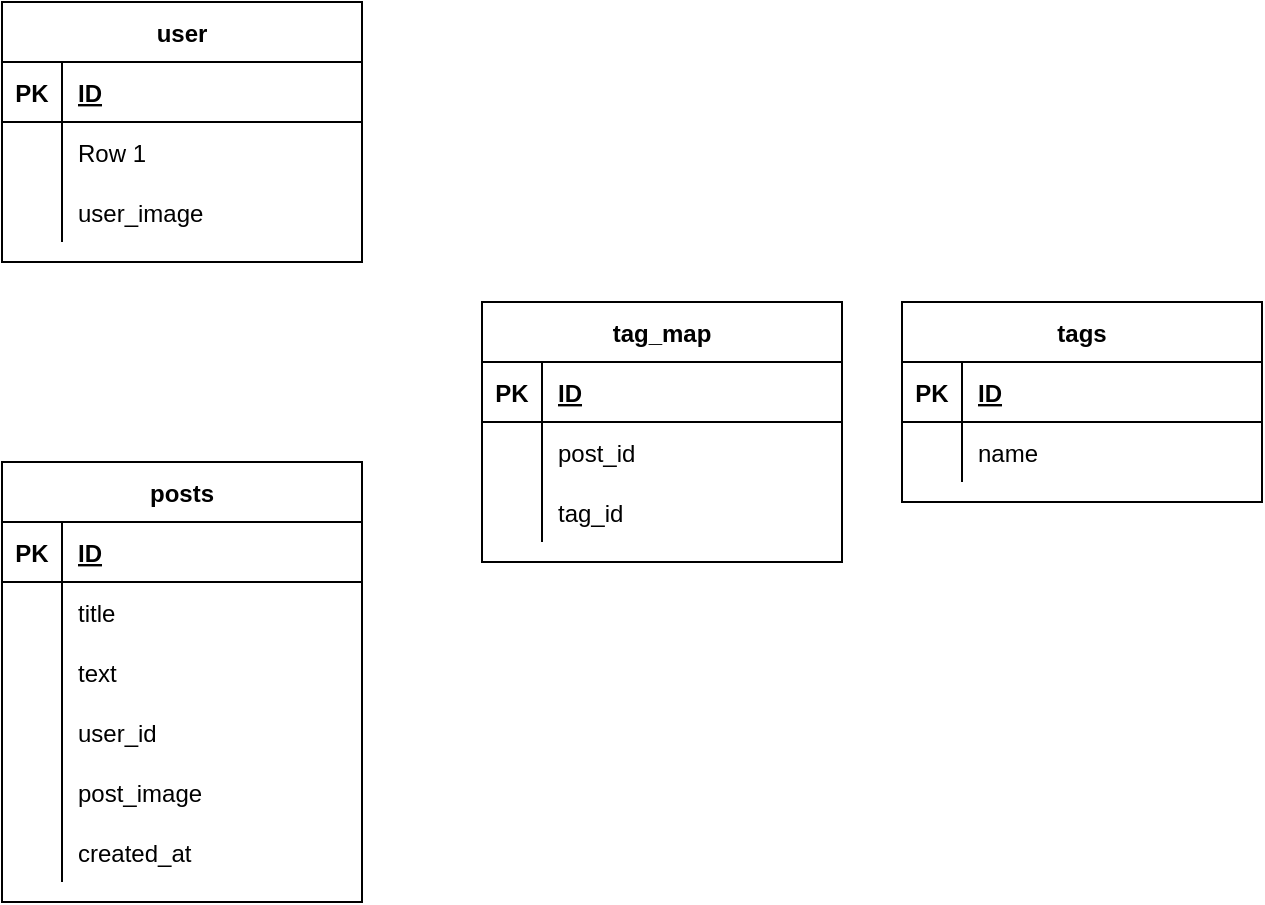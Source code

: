 <mxfile version="13.7.7" type="github">
  <diagram id="OQ6yQNyKGlylD7lX2mzi" name="ページ1">
    <mxGraphModel dx="946" dy="591" grid="1" gridSize="10" guides="1" tooltips="1" connect="1" arrows="1" fold="1" page="1" pageScale="1" pageWidth="827" pageHeight="1169" math="0" shadow="0">
      <root>
        <mxCell id="0" />
        <mxCell id="1" parent="0" />
        <mxCell id="HLueeP4SiwOuy1q2SuM8-14" value="user" style="shape=table;startSize=30;container=1;collapsible=1;childLayout=tableLayout;fixedRows=1;rowLines=0;fontStyle=1;align=center;resizeLast=1;" parent="1" vertex="1">
          <mxGeometry x="80" y="80" width="180" height="130" as="geometry" />
        </mxCell>
        <mxCell id="HLueeP4SiwOuy1q2SuM8-15" value="" style="shape=partialRectangle;collapsible=0;dropTarget=0;pointerEvents=0;fillColor=none;top=0;left=0;bottom=1;right=0;points=[[0,0.5],[1,0.5]];portConstraint=eastwest;" parent="HLueeP4SiwOuy1q2SuM8-14" vertex="1">
          <mxGeometry y="30" width="180" height="30" as="geometry" />
        </mxCell>
        <mxCell id="HLueeP4SiwOuy1q2SuM8-16" value="PK" style="shape=partialRectangle;connectable=0;fillColor=none;top=0;left=0;bottom=0;right=0;fontStyle=1;overflow=hidden;" parent="HLueeP4SiwOuy1q2SuM8-15" vertex="1">
          <mxGeometry width="30" height="30" as="geometry" />
        </mxCell>
        <mxCell id="HLueeP4SiwOuy1q2SuM8-17" value="ID" style="shape=partialRectangle;connectable=0;fillColor=none;top=0;left=0;bottom=0;right=0;align=left;spacingLeft=6;fontStyle=5;overflow=hidden;" parent="HLueeP4SiwOuy1q2SuM8-15" vertex="1">
          <mxGeometry x="30" width="150" height="30" as="geometry" />
        </mxCell>
        <mxCell id="HLueeP4SiwOuy1q2SuM8-18" value="" style="shape=partialRectangle;collapsible=0;dropTarget=0;pointerEvents=0;fillColor=none;top=0;left=0;bottom=0;right=0;points=[[0,0.5],[1,0.5]];portConstraint=eastwest;" parent="HLueeP4SiwOuy1q2SuM8-14" vertex="1">
          <mxGeometry y="60" width="180" height="30" as="geometry" />
        </mxCell>
        <mxCell id="HLueeP4SiwOuy1q2SuM8-19" value="" style="shape=partialRectangle;connectable=0;fillColor=none;top=0;left=0;bottom=0;right=0;editable=1;overflow=hidden;" parent="HLueeP4SiwOuy1q2SuM8-18" vertex="1">
          <mxGeometry width="30" height="30" as="geometry" />
        </mxCell>
        <mxCell id="HLueeP4SiwOuy1q2SuM8-20" value="Row 1" style="shape=partialRectangle;connectable=0;fillColor=none;top=0;left=0;bottom=0;right=0;align=left;spacingLeft=6;overflow=hidden;" parent="HLueeP4SiwOuy1q2SuM8-18" vertex="1">
          <mxGeometry x="30" width="150" height="30" as="geometry" />
        </mxCell>
        <mxCell id="HLueeP4SiwOuy1q2SuM8-21" value="" style="shape=partialRectangle;collapsible=0;dropTarget=0;pointerEvents=0;fillColor=none;top=0;left=0;bottom=0;right=0;points=[[0,0.5],[1,0.5]];portConstraint=eastwest;" parent="HLueeP4SiwOuy1q2SuM8-14" vertex="1">
          <mxGeometry y="90" width="180" height="30" as="geometry" />
        </mxCell>
        <mxCell id="HLueeP4SiwOuy1q2SuM8-22" value="" style="shape=partialRectangle;connectable=0;fillColor=none;top=0;left=0;bottom=0;right=0;editable=1;overflow=hidden;" parent="HLueeP4SiwOuy1q2SuM8-21" vertex="1">
          <mxGeometry width="30" height="30" as="geometry" />
        </mxCell>
        <mxCell id="HLueeP4SiwOuy1q2SuM8-23" value="user_image" style="shape=partialRectangle;connectable=0;fillColor=none;top=0;left=0;bottom=0;right=0;align=left;spacingLeft=6;overflow=hidden;" parent="HLueeP4SiwOuy1q2SuM8-21" vertex="1">
          <mxGeometry x="30" width="150" height="30" as="geometry" />
        </mxCell>
        <mxCell id="HLueeP4SiwOuy1q2SuM8-1" value="posts" style="shape=table;startSize=30;container=1;collapsible=1;childLayout=tableLayout;fixedRows=1;rowLines=0;fontStyle=1;align=center;resizeLast=1;" parent="1" vertex="1">
          <mxGeometry x="80" y="310" width="180" height="220" as="geometry">
            <mxRectangle x="280" y="320" width="60" height="30" as="alternateBounds" />
          </mxGeometry>
        </mxCell>
        <mxCell id="HLueeP4SiwOuy1q2SuM8-2" value="" style="shape=partialRectangle;collapsible=0;dropTarget=0;pointerEvents=0;fillColor=none;top=0;left=0;bottom=1;right=0;points=[[0,0.5],[1,0.5]];portConstraint=eastwest;" parent="HLueeP4SiwOuy1q2SuM8-1" vertex="1">
          <mxGeometry y="30" width="180" height="30" as="geometry" />
        </mxCell>
        <mxCell id="HLueeP4SiwOuy1q2SuM8-3" value="PK" style="shape=partialRectangle;connectable=0;fillColor=none;top=0;left=0;bottom=0;right=0;fontStyle=1;overflow=hidden;" parent="HLueeP4SiwOuy1q2SuM8-2" vertex="1">
          <mxGeometry width="30" height="30" as="geometry" />
        </mxCell>
        <mxCell id="HLueeP4SiwOuy1q2SuM8-4" value="ID" style="shape=partialRectangle;connectable=0;fillColor=none;top=0;left=0;bottom=0;right=0;align=left;spacingLeft=6;fontStyle=5;overflow=hidden;" parent="HLueeP4SiwOuy1q2SuM8-2" vertex="1">
          <mxGeometry x="30" width="150" height="30" as="geometry" />
        </mxCell>
        <mxCell id="HLueeP4SiwOuy1q2SuM8-5" value="" style="shape=partialRectangle;collapsible=0;dropTarget=0;pointerEvents=0;fillColor=none;top=0;left=0;bottom=0;right=0;points=[[0,0.5],[1,0.5]];portConstraint=eastwest;" parent="HLueeP4SiwOuy1q2SuM8-1" vertex="1">
          <mxGeometry y="60" width="180" height="30" as="geometry" />
        </mxCell>
        <mxCell id="HLueeP4SiwOuy1q2SuM8-6" value="" style="shape=partialRectangle;connectable=0;fillColor=none;top=0;left=0;bottom=0;right=0;editable=1;overflow=hidden;" parent="HLueeP4SiwOuy1q2SuM8-5" vertex="1">
          <mxGeometry width="30" height="30" as="geometry" />
        </mxCell>
        <mxCell id="HLueeP4SiwOuy1q2SuM8-7" value="title" style="shape=partialRectangle;connectable=0;fillColor=none;top=0;left=0;bottom=0;right=0;align=left;spacingLeft=6;overflow=hidden;" parent="HLueeP4SiwOuy1q2SuM8-5" vertex="1">
          <mxGeometry x="30" width="150" height="30" as="geometry" />
        </mxCell>
        <mxCell id="HLueeP4SiwOuy1q2SuM8-8" value="" style="shape=partialRectangle;collapsible=0;dropTarget=0;pointerEvents=0;fillColor=none;top=0;left=0;bottom=0;right=0;points=[[0,0.5],[1,0.5]];portConstraint=eastwest;" parent="HLueeP4SiwOuy1q2SuM8-1" vertex="1">
          <mxGeometry y="90" width="180" height="30" as="geometry" />
        </mxCell>
        <mxCell id="HLueeP4SiwOuy1q2SuM8-9" value="" style="shape=partialRectangle;connectable=0;fillColor=none;top=0;left=0;bottom=0;right=0;editable=1;overflow=hidden;" parent="HLueeP4SiwOuy1q2SuM8-8" vertex="1">
          <mxGeometry width="30" height="30" as="geometry" />
        </mxCell>
        <mxCell id="HLueeP4SiwOuy1q2SuM8-10" value="text" style="shape=partialRectangle;connectable=0;fillColor=none;top=0;left=0;bottom=0;right=0;align=left;spacingLeft=6;overflow=hidden;" parent="HLueeP4SiwOuy1q2SuM8-8" vertex="1">
          <mxGeometry x="30" width="150" height="30" as="geometry" />
        </mxCell>
        <mxCell id="HLueeP4SiwOuy1q2SuM8-11" value="" style="shape=partialRectangle;collapsible=0;dropTarget=0;pointerEvents=0;fillColor=none;top=0;left=0;bottom=0;right=0;points=[[0,0.5],[1,0.5]];portConstraint=eastwest;" parent="HLueeP4SiwOuy1q2SuM8-1" vertex="1">
          <mxGeometry y="120" width="180" height="30" as="geometry" />
        </mxCell>
        <mxCell id="HLueeP4SiwOuy1q2SuM8-12" value="" style="shape=partialRectangle;connectable=0;fillColor=none;top=0;left=0;bottom=0;right=0;editable=1;overflow=hidden;" parent="HLueeP4SiwOuy1q2SuM8-11" vertex="1">
          <mxGeometry width="30" height="30" as="geometry" />
        </mxCell>
        <mxCell id="HLueeP4SiwOuy1q2SuM8-13" value="user_id" style="shape=partialRectangle;connectable=0;fillColor=none;top=0;left=0;bottom=0;right=0;align=left;spacingLeft=6;overflow=hidden;" parent="HLueeP4SiwOuy1q2SuM8-11" vertex="1">
          <mxGeometry x="30" width="150" height="30" as="geometry" />
        </mxCell>
        <mxCell id="1NUTscU_q6oG9XYzQvdc-4" style="shape=partialRectangle;collapsible=0;dropTarget=0;pointerEvents=0;fillColor=none;top=0;left=0;bottom=0;right=0;points=[[0,0.5],[1,0.5]];portConstraint=eastwest;" parent="HLueeP4SiwOuy1q2SuM8-1" vertex="1">
          <mxGeometry y="150" width="180" height="30" as="geometry" />
        </mxCell>
        <mxCell id="1NUTscU_q6oG9XYzQvdc-5" style="shape=partialRectangle;connectable=0;fillColor=none;top=0;left=0;bottom=0;right=0;editable=1;overflow=hidden;" parent="1NUTscU_q6oG9XYzQvdc-4" vertex="1">
          <mxGeometry width="30" height="30" as="geometry" />
        </mxCell>
        <mxCell id="1NUTscU_q6oG9XYzQvdc-6" value="post_image" style="shape=partialRectangle;connectable=0;fillColor=none;top=0;left=0;bottom=0;right=0;align=left;spacingLeft=6;overflow=hidden;" parent="1NUTscU_q6oG9XYzQvdc-4" vertex="1">
          <mxGeometry x="30" width="150" height="30" as="geometry" />
        </mxCell>
        <mxCell id="HcPwe51lGrorB-DF8_3l-2" style="shape=partialRectangle;collapsible=0;dropTarget=0;pointerEvents=0;fillColor=none;top=0;left=0;bottom=0;right=0;points=[[0,0.5],[1,0.5]];portConstraint=eastwest;" parent="HLueeP4SiwOuy1q2SuM8-1" vertex="1">
          <mxGeometry y="180" width="180" height="30" as="geometry" />
        </mxCell>
        <mxCell id="HcPwe51lGrorB-DF8_3l-3" style="shape=partialRectangle;connectable=0;fillColor=none;top=0;left=0;bottom=0;right=0;editable=1;overflow=hidden;" parent="HcPwe51lGrorB-DF8_3l-2" vertex="1">
          <mxGeometry width="30" height="30" as="geometry" />
        </mxCell>
        <mxCell id="HcPwe51lGrorB-DF8_3l-4" value="created_at" style="shape=partialRectangle;connectable=0;fillColor=none;top=0;left=0;bottom=0;right=0;align=left;spacingLeft=6;overflow=hidden;" parent="HcPwe51lGrorB-DF8_3l-2" vertex="1">
          <mxGeometry x="30" width="150" height="30" as="geometry" />
        </mxCell>
        <mxCell id="aEVlOoDDZv0qEJG6EDjx-1" value="tag_map" style="shape=table;startSize=30;container=1;collapsible=1;childLayout=tableLayout;fixedRows=1;rowLines=0;fontStyle=1;align=center;resizeLast=1;" vertex="1" parent="1">
          <mxGeometry x="320" y="230" width="180" height="130" as="geometry" />
        </mxCell>
        <mxCell id="aEVlOoDDZv0qEJG6EDjx-2" value="" style="shape=partialRectangle;collapsible=0;dropTarget=0;pointerEvents=0;fillColor=none;top=0;left=0;bottom=1;right=0;points=[[0,0.5],[1,0.5]];portConstraint=eastwest;" vertex="1" parent="aEVlOoDDZv0qEJG6EDjx-1">
          <mxGeometry y="30" width="180" height="30" as="geometry" />
        </mxCell>
        <mxCell id="aEVlOoDDZv0qEJG6EDjx-3" value="PK" style="shape=partialRectangle;connectable=0;fillColor=none;top=0;left=0;bottom=0;right=0;fontStyle=1;overflow=hidden;" vertex="1" parent="aEVlOoDDZv0qEJG6EDjx-2">
          <mxGeometry width="30" height="30" as="geometry" />
        </mxCell>
        <mxCell id="aEVlOoDDZv0qEJG6EDjx-4" value="ID" style="shape=partialRectangle;connectable=0;fillColor=none;top=0;left=0;bottom=0;right=0;align=left;spacingLeft=6;fontStyle=5;overflow=hidden;" vertex="1" parent="aEVlOoDDZv0qEJG6EDjx-2">
          <mxGeometry x="30" width="150" height="30" as="geometry" />
        </mxCell>
        <mxCell id="aEVlOoDDZv0qEJG6EDjx-5" value="" style="shape=partialRectangle;collapsible=0;dropTarget=0;pointerEvents=0;fillColor=none;top=0;left=0;bottom=0;right=0;points=[[0,0.5],[1,0.5]];portConstraint=eastwest;" vertex="1" parent="aEVlOoDDZv0qEJG6EDjx-1">
          <mxGeometry y="60" width="180" height="30" as="geometry" />
        </mxCell>
        <mxCell id="aEVlOoDDZv0qEJG6EDjx-6" value="" style="shape=partialRectangle;connectable=0;fillColor=none;top=0;left=0;bottom=0;right=0;editable=1;overflow=hidden;" vertex="1" parent="aEVlOoDDZv0qEJG6EDjx-5">
          <mxGeometry width="30" height="30" as="geometry" />
        </mxCell>
        <mxCell id="aEVlOoDDZv0qEJG6EDjx-7" value="post_id" style="shape=partialRectangle;connectable=0;fillColor=none;top=0;left=0;bottom=0;right=0;align=left;spacingLeft=6;overflow=hidden;" vertex="1" parent="aEVlOoDDZv0qEJG6EDjx-5">
          <mxGeometry x="30" width="150" height="30" as="geometry" />
        </mxCell>
        <mxCell id="aEVlOoDDZv0qEJG6EDjx-8" value="" style="shape=partialRectangle;collapsible=0;dropTarget=0;pointerEvents=0;fillColor=none;top=0;left=0;bottom=0;right=0;points=[[0,0.5],[1,0.5]];portConstraint=eastwest;" vertex="1" parent="aEVlOoDDZv0qEJG6EDjx-1">
          <mxGeometry y="90" width="180" height="30" as="geometry" />
        </mxCell>
        <mxCell id="aEVlOoDDZv0qEJG6EDjx-9" value="" style="shape=partialRectangle;connectable=0;fillColor=none;top=0;left=0;bottom=0;right=0;editable=1;overflow=hidden;" vertex="1" parent="aEVlOoDDZv0qEJG6EDjx-8">
          <mxGeometry width="30" height="30" as="geometry" />
        </mxCell>
        <mxCell id="aEVlOoDDZv0qEJG6EDjx-10" value="tag_id" style="shape=partialRectangle;connectable=0;fillColor=none;top=0;left=0;bottom=0;right=0;align=left;spacingLeft=6;overflow=hidden;" vertex="1" parent="aEVlOoDDZv0qEJG6EDjx-8">
          <mxGeometry x="30" width="150" height="30" as="geometry" />
        </mxCell>
        <mxCell id="aEVlOoDDZv0qEJG6EDjx-14" value="tags" style="shape=table;startSize=30;container=1;collapsible=1;childLayout=tableLayout;fixedRows=1;rowLines=0;fontStyle=1;align=center;resizeLast=1;" vertex="1" parent="1">
          <mxGeometry x="530" y="230" width="180" height="100" as="geometry" />
        </mxCell>
        <mxCell id="aEVlOoDDZv0qEJG6EDjx-15" value="" style="shape=partialRectangle;collapsible=0;dropTarget=0;pointerEvents=0;fillColor=none;top=0;left=0;bottom=1;right=0;points=[[0,0.5],[1,0.5]];portConstraint=eastwest;" vertex="1" parent="aEVlOoDDZv0qEJG6EDjx-14">
          <mxGeometry y="30" width="180" height="30" as="geometry" />
        </mxCell>
        <mxCell id="aEVlOoDDZv0qEJG6EDjx-16" value="PK" style="shape=partialRectangle;connectable=0;fillColor=none;top=0;left=0;bottom=0;right=0;fontStyle=1;overflow=hidden;" vertex="1" parent="aEVlOoDDZv0qEJG6EDjx-15">
          <mxGeometry width="30" height="30" as="geometry" />
        </mxCell>
        <mxCell id="aEVlOoDDZv0qEJG6EDjx-17" value="ID" style="shape=partialRectangle;connectable=0;fillColor=none;top=0;left=0;bottom=0;right=0;align=left;spacingLeft=6;fontStyle=5;overflow=hidden;" vertex="1" parent="aEVlOoDDZv0qEJG6EDjx-15">
          <mxGeometry x="30" width="150" height="30" as="geometry" />
        </mxCell>
        <mxCell id="aEVlOoDDZv0qEJG6EDjx-18" value="" style="shape=partialRectangle;collapsible=0;dropTarget=0;pointerEvents=0;fillColor=none;top=0;left=0;bottom=0;right=0;points=[[0,0.5],[1,0.5]];portConstraint=eastwest;" vertex="1" parent="aEVlOoDDZv0qEJG6EDjx-14">
          <mxGeometry y="60" width="180" height="30" as="geometry" />
        </mxCell>
        <mxCell id="aEVlOoDDZv0qEJG6EDjx-19" value="" style="shape=partialRectangle;connectable=0;fillColor=none;top=0;left=0;bottom=0;right=0;editable=1;overflow=hidden;" vertex="1" parent="aEVlOoDDZv0qEJG6EDjx-18">
          <mxGeometry width="30" height="30" as="geometry" />
        </mxCell>
        <mxCell id="aEVlOoDDZv0qEJG6EDjx-20" value="name" style="shape=partialRectangle;connectable=0;fillColor=none;top=0;left=0;bottom=0;right=0;align=left;spacingLeft=6;overflow=hidden;" vertex="1" parent="aEVlOoDDZv0qEJG6EDjx-18">
          <mxGeometry x="30" width="150" height="30" as="geometry" />
        </mxCell>
      </root>
    </mxGraphModel>
  </diagram>
</mxfile>
